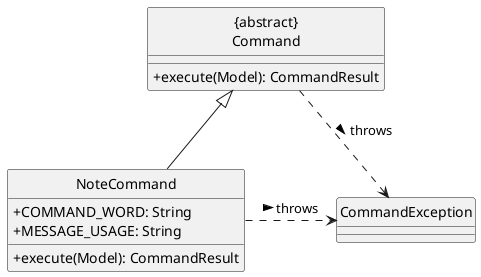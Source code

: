 @startuml
hide circle
skinparam classAttributeIconSize 0

Class "{abstract}\nCommand" as Command {
  +execute(Model): CommandResult
}
Class NoteCommand {
  +COMMAND_WORD: String
  +MESSAGE_USAGE: String
  +execute(Model): CommandResult
}
Class CommandException

NoteCommand -up-|> Command
Command ..> CommandException: throws >
NoteCommand .right.> CommandException: throws >
@enduml
